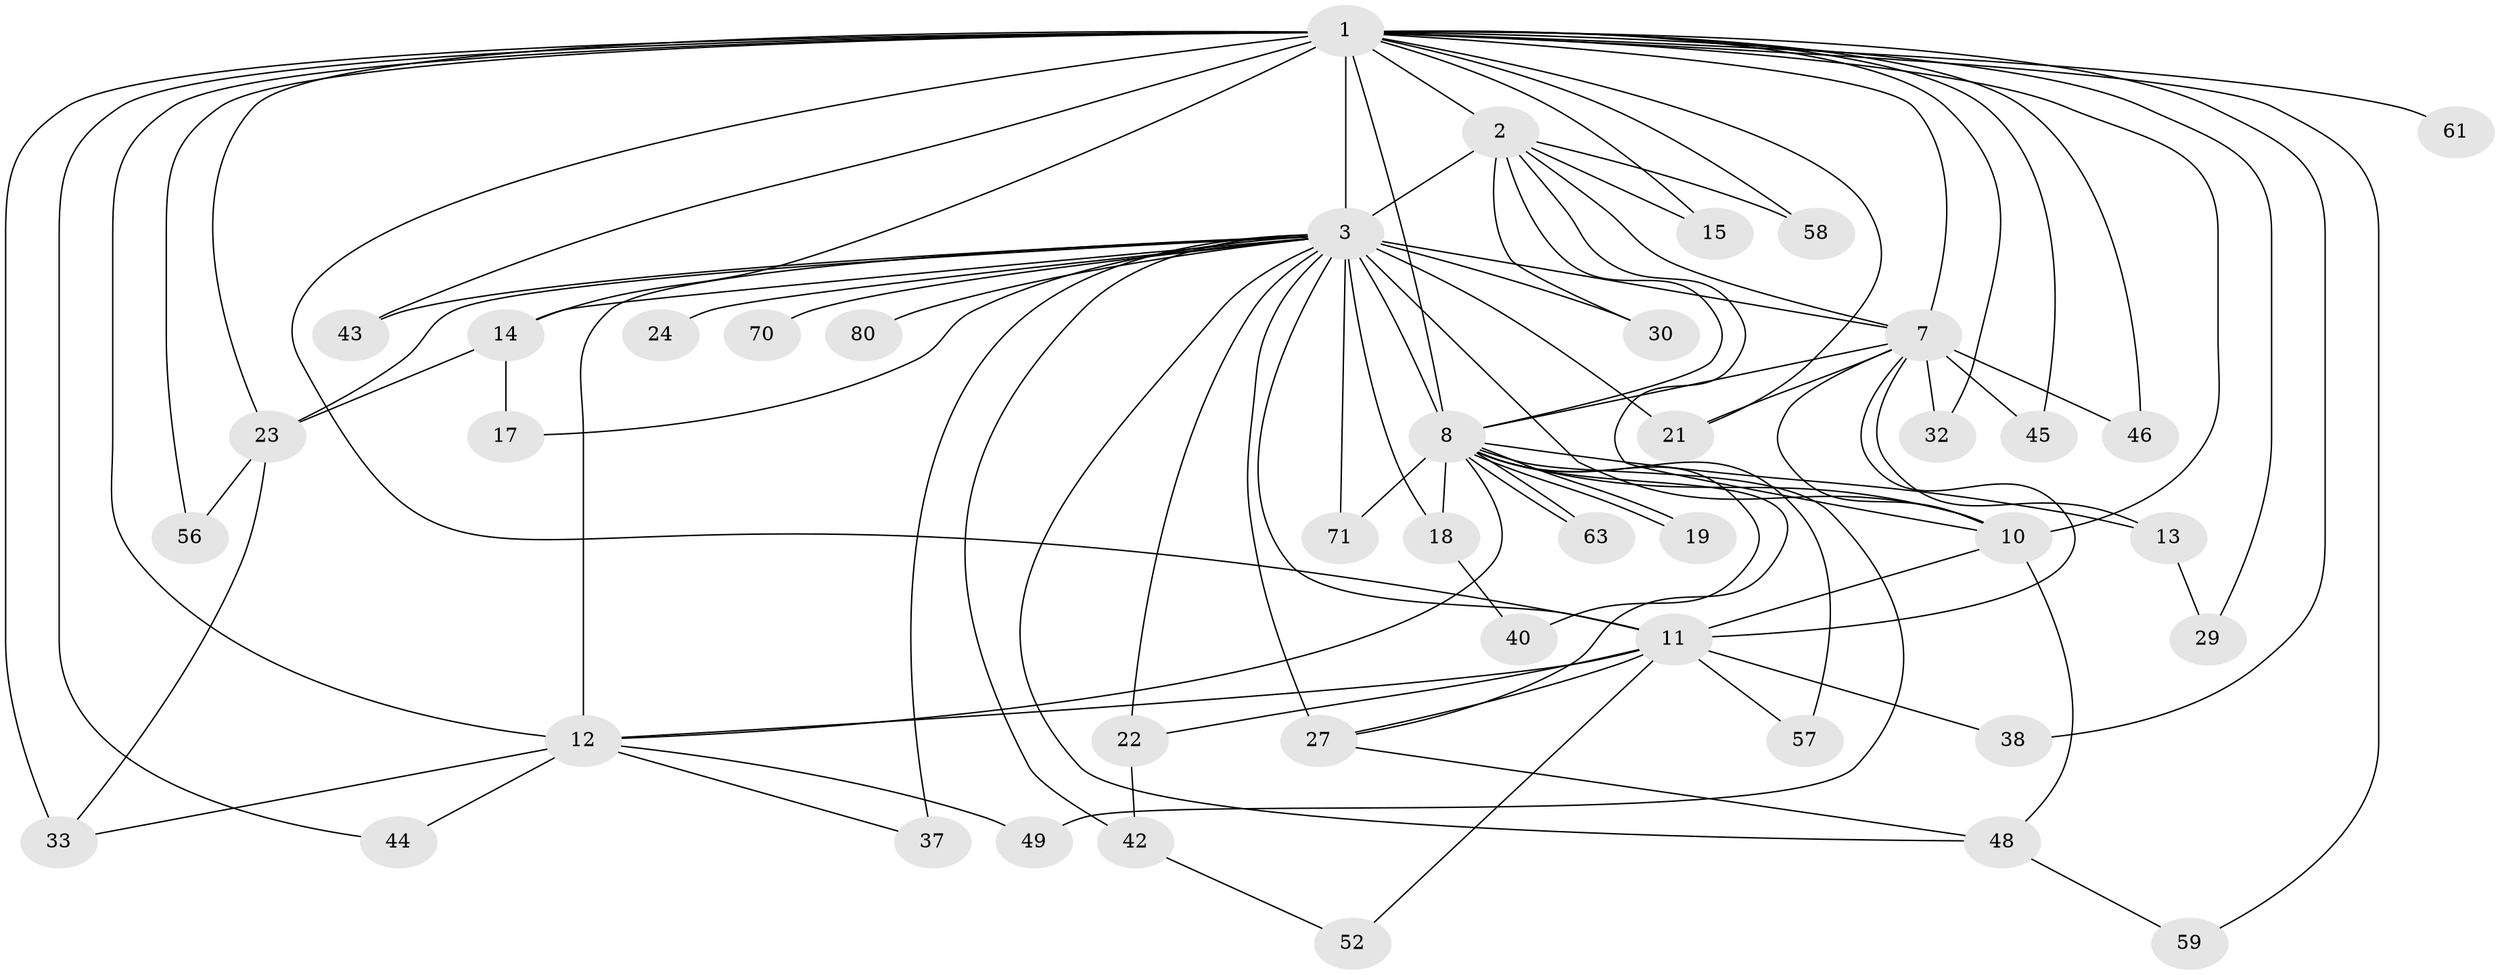 // original degree distribution, {16: 0.011494252873563218, 14: 0.011494252873563218, 17: 0.022988505747126436, 20: 0.011494252873563218, 29: 0.011494252873563218, 15: 0.022988505747126436, 22: 0.022988505747126436, 8: 0.022988505747126436, 3: 0.1839080459770115, 6: 0.011494252873563218, 2: 0.5402298850574713, 4: 0.09195402298850575, 5: 0.034482758620689655}
// Generated by graph-tools (version 1.1) at 2025/14/03/09/25 04:14:00]
// undirected, 43 vertices, 94 edges
graph export_dot {
graph [start="1"]
  node [color=gray90,style=filled];
  1 [super="+4"];
  2 [super="+47+60+64"];
  3 [super="+34+39+53+5"];
  7;
  8;
  10;
  11 [super="+81+20+51+31+28"];
  12 [super="+25"];
  13;
  14;
  15;
  17;
  18;
  19;
  21 [super="+85"];
  22;
  23 [super="+86+74"];
  24;
  27 [super="+69+50"];
  29;
  30 [super="+87"];
  32;
  33 [super="+79"];
  37;
  38;
  40;
  42;
  43;
  44;
  45;
  46;
  48 [super="+67"];
  49;
  52;
  56 [super="+68"];
  57;
  58;
  59;
  61;
  63;
  70;
  71;
  80;
  1 -- 2 [weight=4];
  1 -- 3 [weight=13];
  1 -- 7 [weight=3];
  1 -- 8 [weight=3];
  1 -- 10 [weight=3];
  1 -- 12 [weight=2];
  1 -- 15;
  1 -- 32;
  1 -- 33 [weight=2];
  1 -- 45;
  1 -- 58;
  1 -- 11 [weight=3];
  1 -- 14 [weight=2];
  1 -- 21;
  1 -- 23 [weight=2];
  1 -- 29;
  1 -- 38;
  1 -- 43;
  1 -- 44;
  1 -- 46;
  1 -- 56 [weight=4];
  1 -- 59;
  1 -- 61;
  2 -- 3 [weight=4];
  2 -- 7;
  2 -- 8 [weight=2];
  2 -- 10;
  2 -- 15;
  2 -- 30;
  2 -- 58;
  3 -- 7 [weight=3];
  3 -- 8 [weight=3];
  3 -- 10 [weight=7];
  3 -- 18;
  3 -- 24 [weight=3];
  3 -- 37 [weight=2];
  3 -- 42;
  3 -- 71;
  3 -- 23 [weight=2];
  3 -- 70;
  3 -- 11 [weight=3];
  3 -- 12;
  3 -- 14 [weight=2];
  3 -- 80;
  3 -- 17;
  3 -- 21;
  3 -- 22 [weight=2];
  3 -- 27 [weight=3];
  3 -- 30;
  3 -- 43;
  3 -- 48;
  7 -- 8;
  7 -- 10;
  7 -- 13;
  7 -- 32;
  7 -- 45;
  7 -- 46;
  7 -- 21;
  7 -- 11;
  8 -- 10;
  8 -- 12;
  8 -- 13;
  8 -- 18;
  8 -- 19;
  8 -- 19;
  8 -- 27;
  8 -- 40;
  8 -- 49;
  8 -- 57;
  8 -- 63;
  8 -- 63;
  8 -- 71;
  10 -- 48;
  10 -- 11;
  11 -- 52;
  11 -- 22;
  11 -- 27;
  11 -- 57;
  11 -- 38;
  11 -- 12;
  12 -- 33;
  12 -- 37;
  12 -- 44;
  12 -- 49;
  13 -- 29;
  14 -- 17;
  14 -- 23;
  18 -- 40;
  22 -- 42;
  23 -- 56;
  23 -- 33;
  27 -- 48;
  42 -- 52;
  48 -- 59;
}
